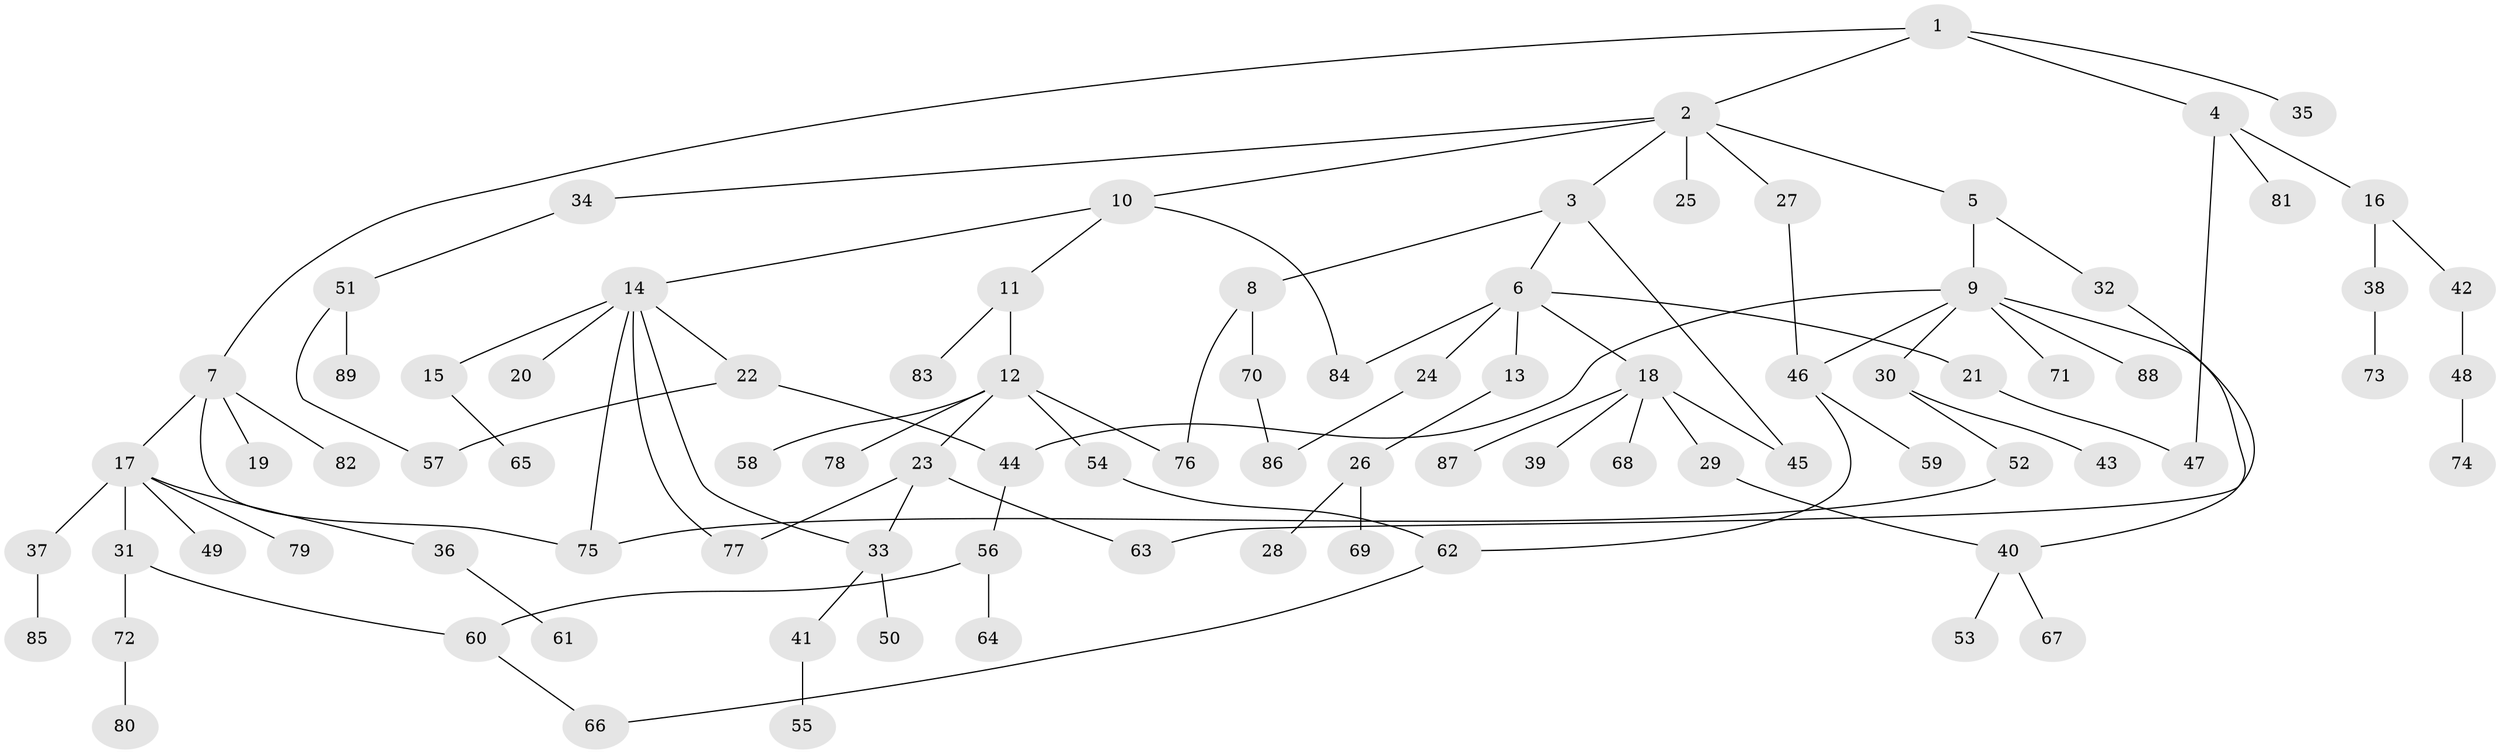 // Generated by graph-tools (version 1.1) at 2025/10/02/27/25 16:10:53]
// undirected, 89 vertices, 105 edges
graph export_dot {
graph [start="1"]
  node [color=gray90,style=filled];
  1;
  2;
  3;
  4;
  5;
  6;
  7;
  8;
  9;
  10;
  11;
  12;
  13;
  14;
  15;
  16;
  17;
  18;
  19;
  20;
  21;
  22;
  23;
  24;
  25;
  26;
  27;
  28;
  29;
  30;
  31;
  32;
  33;
  34;
  35;
  36;
  37;
  38;
  39;
  40;
  41;
  42;
  43;
  44;
  45;
  46;
  47;
  48;
  49;
  50;
  51;
  52;
  53;
  54;
  55;
  56;
  57;
  58;
  59;
  60;
  61;
  62;
  63;
  64;
  65;
  66;
  67;
  68;
  69;
  70;
  71;
  72;
  73;
  74;
  75;
  76;
  77;
  78;
  79;
  80;
  81;
  82;
  83;
  84;
  85;
  86;
  87;
  88;
  89;
  1 -- 2;
  1 -- 4;
  1 -- 7;
  1 -- 35;
  2 -- 3;
  2 -- 5;
  2 -- 10;
  2 -- 25;
  2 -- 27;
  2 -- 34;
  3 -- 6;
  3 -- 8;
  3 -- 45;
  4 -- 16;
  4 -- 47;
  4 -- 81;
  5 -- 9;
  5 -- 32;
  6 -- 13;
  6 -- 18;
  6 -- 21;
  6 -- 24;
  6 -- 84;
  7 -- 17;
  7 -- 19;
  7 -- 82;
  7 -- 75;
  8 -- 70;
  8 -- 76;
  9 -- 30;
  9 -- 46;
  9 -- 71;
  9 -- 88;
  9 -- 40;
  9 -- 44;
  10 -- 11;
  10 -- 14;
  10 -- 84;
  11 -- 12;
  11 -- 83;
  12 -- 23;
  12 -- 54;
  12 -- 58;
  12 -- 76;
  12 -- 78;
  13 -- 26;
  14 -- 15;
  14 -- 20;
  14 -- 22;
  14 -- 33;
  14 -- 77;
  14 -- 75;
  15 -- 65;
  16 -- 38;
  16 -- 42;
  17 -- 31;
  17 -- 36;
  17 -- 37;
  17 -- 49;
  17 -- 79;
  18 -- 29;
  18 -- 39;
  18 -- 68;
  18 -- 87;
  18 -- 45;
  21 -- 47;
  22 -- 44;
  22 -- 57;
  23 -- 33;
  23 -- 77;
  23 -- 63;
  24 -- 86;
  26 -- 28;
  26 -- 69;
  27 -- 46;
  29 -- 40;
  30 -- 43;
  30 -- 52;
  31 -- 60;
  31 -- 72;
  32 -- 63;
  33 -- 41;
  33 -- 50;
  34 -- 51;
  36 -- 61;
  37 -- 85;
  38 -- 73;
  40 -- 53;
  40 -- 67;
  41 -- 55;
  42 -- 48;
  44 -- 56;
  46 -- 59;
  46 -- 62;
  48 -- 74;
  51 -- 89;
  51 -- 57;
  52 -- 75;
  54 -- 62;
  56 -- 64;
  56 -- 60;
  60 -- 66;
  62 -- 66;
  70 -- 86;
  72 -- 80;
}
